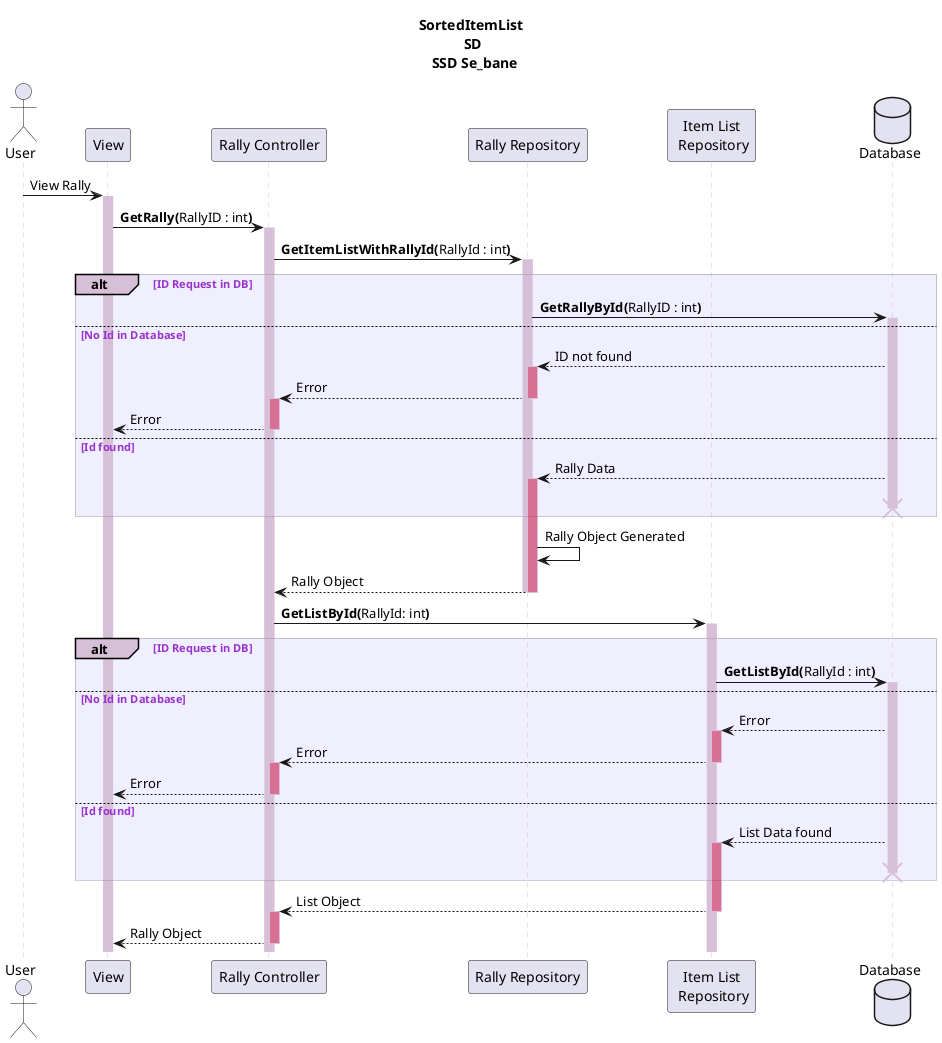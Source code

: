 @startuml SortedItemList
title SortedItemList \nSD\n SSD Se_bane
skinparam SequenceGroupBorderThickness 0.01
skinparam SequenceDividerBorderColor MediumPurple
skinparam SequenceDividerBackgroundColor MediumPurple
skinparam SequenceGroupBodyBackgroundColor MOTIVATION
skinparam SequenceGroupFontColor DarkOrchid
skinparam SequenceGroupBackgroundColor Thistle
skinparam SequenceLifeLineBackgroundColor Thistle
skinparam SequenceLifeLineBorderColor Thistle


actor User
participant "View" as UI
participant "Rally Controller" as RallyCon
participant "Rally Repository" as RallyRepo
participant "Item List\n Repository" as ItemListRepo

database "Database" as DB

User -> UI : View Rally
activate UI
UI -> RallyCon : **GetRally(**RallyID : int**)**
activate RallyCon
RallyCon -> RallyRepo : **GetItemListWithRallyId(**RallyId : int**)**
activate RallyRepo
alt ID Request in DB
RallyRepo -> DB : **GetRallyById(**RallyID : int**)**
activate DB
else No Id in Database
DB --> RallyRepo : ID not found
activate RallyRepo #PaleVioletRed
RallyRepo --> RallyCon : Error
deactivate RallyRepo 
activate RallyCon #PaleVioletRed
RallyCon --> UI : Error
deactivate RallyCon
else Id found
RallyRepo <-- DB : Rally Data 
activate RallyRepo #PaleVioletRed
destroy DB
end
RallyRepo -> RallyRepo : Rally Object Generated
RallyRepo --> RallyCon : Rally Object
deactivate RallyRepo
deactivate RallyRepo
RallyCon -> ItemListRepo : **GetListById(**RallyId: int**)**
alt ID Request in DB
activate ItemListRepo 
ItemListRepo -> DB : **GetListById(**RallyId : int**)**
activate DB
else No Id in Database
DB --> ItemListRepo :Error
activate ItemListRepo #PaleVioletRed
ItemListRepo --> RallyCon : Error
deactivate ItemListRepo
activate RallyCon#PaleVioletRed
RallyCon --> UI : Error
deactivate RallyCon 
else Id found
DB --> ItemListRepo : List Data found
activate ItemListRepo#PaleVioletRed
destroy DB
end
ItemListRepo --> RallyCon : List Object
deactivate ItemListRepo 
activate RallyCon#PaleVioletRed
RallyCon --> UI : Rally Object
deactivate RallyCon
@enduml